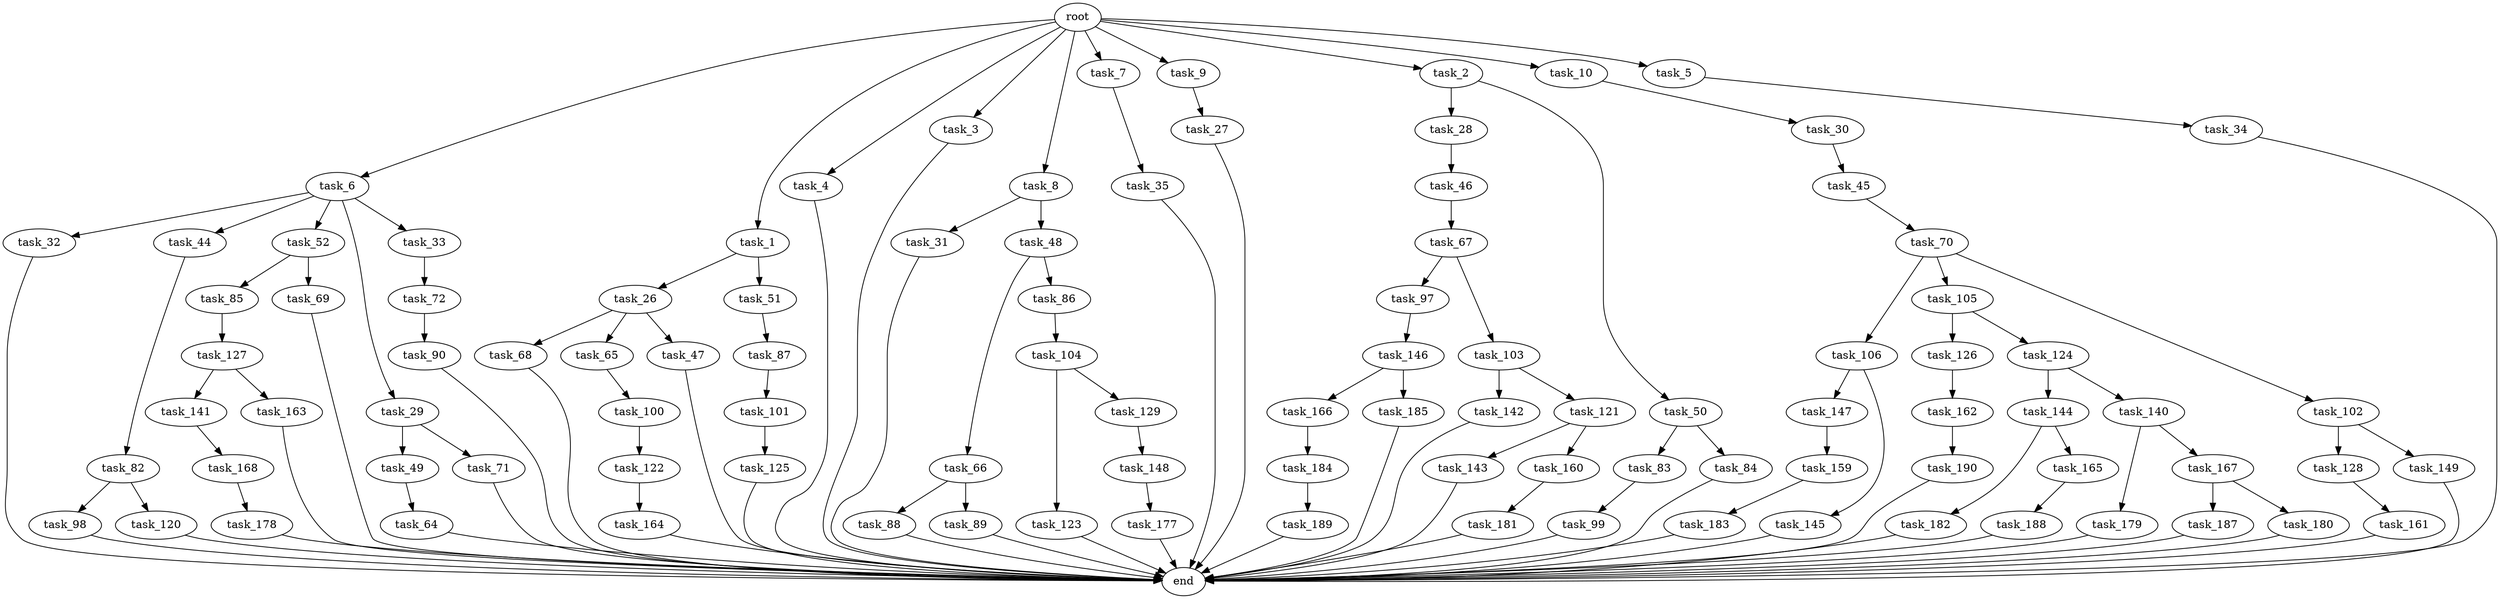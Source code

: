 digraph G {
  task_6 [size="1.024000"];
  task_45 [size="858993459.200000"];
  task_187 [size="34359738.368000"];
  task_123 [size="77309411.328000"];
  task_66 [size="309237645.312000"];
  task_1 [size="1.024000"];
  task_82 [size="214748364.800000"];
  task_159 [size="77309411.328000"];
  task_68 [size="34359738.368000"];
  task_190 [size="858993459.200000"];
  task_65 [size="34359738.368000"];
  task_83 [size="137438953.472000"];
  task_72 [size="695784701.952000"];
  root [size="0.000000"];
  task_178 [size="77309411.328000"];
  task_179 [size="34359738.368000"];
  task_144 [size="420906795.008000"];
  task_148 [size="858993459.200000"];
  task_4 [size="1.024000"];
  task_3 [size="1.024000"];
  task_98 [size="77309411.328000"];
  task_147 [size="309237645.312000"];
  task_189 [size="214748364.800000"];
  task_85 [size="420906795.008000"];
  task_101 [size="420906795.008000"];
  task_182 [size="549755813.888000"];
  task_8 [size="1.024000"];
  task_120 [size="77309411.328000"];
  task_184 [size="34359738.368000"];
  task_27 [size="137438953.472000"];
  task_177 [size="309237645.312000"];
  task_86 [size="309237645.312000"];
  task_166 [size="420906795.008000"];
  task_32 [size="214748364.800000"];
  task_97 [size="420906795.008000"];
  task_49 [size="137438953.472000"];
  task_145 [size="309237645.312000"];
  task_128 [size="77309411.328000"];
  task_44 [size="214748364.800000"];
  task_168 [size="309237645.312000"];
  task_88 [size="77309411.328000"];
  task_167 [size="34359738.368000"];
  task_100 [size="695784701.952000"];
  task_7 [size="1.024000"];
  task_188 [size="858993459.200000"];
  task_99 [size="309237645.312000"];
  task_181 [size="695784701.952000"];
  task_126 [size="77309411.328000"];
  task_35 [size="137438953.472000"];
  task_31 [size="214748364.800000"];
  task_28 [size="309237645.312000"];
  task_142 [size="214748364.800000"];
  task_9 [size="1.024000"];
  task_180 [size="34359738.368000"];
  task_121 [size="214748364.800000"];
  task_141 [size="34359738.368000"];
  task_162 [size="420906795.008000"];
  task_26 [size="137438953.472000"];
  task_143 [size="420906795.008000"];
  task_2 [size="1.024000"];
  task_106 [size="34359738.368000"];
  task_105 [size="34359738.368000"];
  task_129 [size="77309411.328000"];
  task_52 [size="214748364.800000"];
  task_87 [size="77309411.328000"];
  task_50 [size="309237645.312000"];
  task_122 [size="214748364.800000"];
  task_104 [size="309237645.312000"];
  task_160 [size="420906795.008000"];
  task_103 [size="420906795.008000"];
  task_127 [size="214748364.800000"];
  task_70 [size="549755813.888000"];
  task_165 [size="549755813.888000"];
  task_46 [size="137438953.472000"];
  task_30 [size="309237645.312000"];
  task_67 [size="77309411.328000"];
  task_48 [size="214748364.800000"];
  task_10 [size="1.024000"];
  task_149 [size="77309411.328000"];
  task_185 [size="420906795.008000"];
  task_164 [size="309237645.312000"];
  task_64 [size="214748364.800000"];
  task_163 [size="34359738.368000"];
  task_29 [size="214748364.800000"];
  task_84 [size="137438953.472000"];
  task_102 [size="34359738.368000"];
  task_183 [size="137438953.472000"];
  task_124 [size="77309411.328000"];
  task_161 [size="137438953.472000"];
  task_33 [size="214748364.800000"];
  task_47 [size="34359738.368000"];
  task_69 [size="420906795.008000"];
  task_140 [size="420906795.008000"];
  end [size="0.000000"];
  task_71 [size="137438953.472000"];
  task_89 [size="77309411.328000"];
  task_5 [size="1.024000"];
  task_146 [size="77309411.328000"];
  task_34 [size="549755813.888000"];
  task_51 [size="137438953.472000"];
  task_125 [size="695784701.952000"];
  task_90 [size="77309411.328000"];

  task_6 -> task_29 [size="209715200.000000"];
  task_6 -> task_32 [size="209715200.000000"];
  task_6 -> task_33 [size="209715200.000000"];
  task_6 -> task_44 [size="209715200.000000"];
  task_6 -> task_52 [size="209715200.000000"];
  task_45 -> task_70 [size="536870912.000000"];
  task_187 -> end [size="1.000000"];
  task_123 -> end [size="1.000000"];
  task_66 -> task_88 [size="75497472.000000"];
  task_66 -> task_89 [size="75497472.000000"];
  task_1 -> task_26 [size="134217728.000000"];
  task_1 -> task_51 [size="134217728.000000"];
  task_82 -> task_98 [size="75497472.000000"];
  task_82 -> task_120 [size="75497472.000000"];
  task_159 -> task_183 [size="134217728.000000"];
  task_68 -> end [size="1.000000"];
  task_190 -> end [size="1.000000"];
  task_65 -> task_100 [size="679477248.000000"];
  task_83 -> task_99 [size="301989888.000000"];
  task_72 -> task_90 [size="75497472.000000"];
  root -> task_2 [size="1.000000"];
  root -> task_6 [size="1.000000"];
  root -> task_7 [size="1.000000"];
  root -> task_4 [size="1.000000"];
  root -> task_3 [size="1.000000"];
  root -> task_5 [size="1.000000"];
  root -> task_1 [size="1.000000"];
  root -> task_8 [size="1.000000"];
  root -> task_9 [size="1.000000"];
  root -> task_10 [size="1.000000"];
  task_178 -> end [size="1.000000"];
  task_179 -> end [size="1.000000"];
  task_144 -> task_165 [size="536870912.000000"];
  task_144 -> task_182 [size="536870912.000000"];
  task_148 -> task_177 [size="301989888.000000"];
  task_4 -> end [size="1.000000"];
  task_3 -> end [size="1.000000"];
  task_98 -> end [size="1.000000"];
  task_147 -> task_159 [size="75497472.000000"];
  task_189 -> end [size="1.000000"];
  task_85 -> task_127 [size="209715200.000000"];
  task_101 -> task_125 [size="679477248.000000"];
  task_182 -> end [size="1.000000"];
  task_8 -> task_31 [size="209715200.000000"];
  task_8 -> task_48 [size="209715200.000000"];
  task_120 -> end [size="1.000000"];
  task_184 -> task_189 [size="209715200.000000"];
  task_27 -> end [size="1.000000"];
  task_177 -> end [size="1.000000"];
  task_86 -> task_104 [size="301989888.000000"];
  task_166 -> task_184 [size="33554432.000000"];
  task_32 -> end [size="1.000000"];
  task_97 -> task_146 [size="75497472.000000"];
  task_49 -> task_64 [size="209715200.000000"];
  task_145 -> end [size="1.000000"];
  task_128 -> task_161 [size="134217728.000000"];
  task_44 -> task_82 [size="209715200.000000"];
  task_168 -> task_178 [size="75497472.000000"];
  task_88 -> end [size="1.000000"];
  task_167 -> task_180 [size="33554432.000000"];
  task_167 -> task_187 [size="33554432.000000"];
  task_100 -> task_122 [size="209715200.000000"];
  task_7 -> task_35 [size="134217728.000000"];
  task_188 -> end [size="1.000000"];
  task_99 -> end [size="1.000000"];
  task_181 -> end [size="1.000000"];
  task_126 -> task_162 [size="411041792.000000"];
  task_35 -> end [size="1.000000"];
  task_31 -> end [size="1.000000"];
  task_28 -> task_46 [size="134217728.000000"];
  task_142 -> end [size="1.000000"];
  task_9 -> task_27 [size="134217728.000000"];
  task_180 -> end [size="1.000000"];
  task_121 -> task_143 [size="411041792.000000"];
  task_121 -> task_160 [size="411041792.000000"];
  task_141 -> task_168 [size="301989888.000000"];
  task_162 -> task_190 [size="838860800.000000"];
  task_26 -> task_65 [size="33554432.000000"];
  task_26 -> task_47 [size="33554432.000000"];
  task_26 -> task_68 [size="33554432.000000"];
  task_143 -> end [size="1.000000"];
  task_2 -> task_50 [size="301989888.000000"];
  task_2 -> task_28 [size="301989888.000000"];
  task_106 -> task_147 [size="301989888.000000"];
  task_106 -> task_145 [size="301989888.000000"];
  task_105 -> task_124 [size="75497472.000000"];
  task_105 -> task_126 [size="75497472.000000"];
  task_129 -> task_148 [size="838860800.000000"];
  task_52 -> task_85 [size="411041792.000000"];
  task_52 -> task_69 [size="411041792.000000"];
  task_87 -> task_101 [size="411041792.000000"];
  task_50 -> task_84 [size="134217728.000000"];
  task_50 -> task_83 [size="134217728.000000"];
  task_122 -> task_164 [size="301989888.000000"];
  task_104 -> task_129 [size="75497472.000000"];
  task_104 -> task_123 [size="75497472.000000"];
  task_160 -> task_181 [size="679477248.000000"];
  task_103 -> task_142 [size="209715200.000000"];
  task_103 -> task_121 [size="209715200.000000"];
  task_127 -> task_141 [size="33554432.000000"];
  task_127 -> task_163 [size="33554432.000000"];
  task_70 -> task_106 [size="33554432.000000"];
  task_70 -> task_105 [size="33554432.000000"];
  task_70 -> task_102 [size="33554432.000000"];
  task_165 -> task_188 [size="838860800.000000"];
  task_46 -> task_67 [size="75497472.000000"];
  task_30 -> task_45 [size="838860800.000000"];
  task_67 -> task_97 [size="411041792.000000"];
  task_67 -> task_103 [size="411041792.000000"];
  task_48 -> task_86 [size="301989888.000000"];
  task_48 -> task_66 [size="301989888.000000"];
  task_10 -> task_30 [size="301989888.000000"];
  task_149 -> end [size="1.000000"];
  task_185 -> end [size="1.000000"];
  task_164 -> end [size="1.000000"];
  task_64 -> end [size="1.000000"];
  task_163 -> end [size="1.000000"];
  task_29 -> task_71 [size="134217728.000000"];
  task_29 -> task_49 [size="134217728.000000"];
  task_84 -> end [size="1.000000"];
  task_102 -> task_128 [size="75497472.000000"];
  task_102 -> task_149 [size="75497472.000000"];
  task_183 -> end [size="1.000000"];
  task_124 -> task_144 [size="411041792.000000"];
  task_124 -> task_140 [size="411041792.000000"];
  task_161 -> end [size="1.000000"];
  task_33 -> task_72 [size="679477248.000000"];
  task_47 -> end [size="1.000000"];
  task_69 -> end [size="1.000000"];
  task_140 -> task_167 [size="33554432.000000"];
  task_140 -> task_179 [size="33554432.000000"];
  task_71 -> end [size="1.000000"];
  task_89 -> end [size="1.000000"];
  task_5 -> task_34 [size="536870912.000000"];
  task_146 -> task_166 [size="411041792.000000"];
  task_146 -> task_185 [size="411041792.000000"];
  task_34 -> end [size="1.000000"];
  task_51 -> task_87 [size="75497472.000000"];
  task_125 -> end [size="1.000000"];
  task_90 -> end [size="1.000000"];
}
